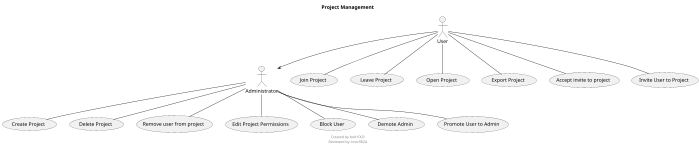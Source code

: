 @startuml

title Project Management
scale 700 width

footer
Created by bolt1003
Reviewed by: brec9824
endfooter

actor User
actor Administrator

User --> Administrator

User -- (Join Project)
User -- (Leave Project)
Administrator -- (Create Project)
User -- (Open Project)
Administrator -- (Delete Project)
User -- (Export Project)
User -- (Accept invite to project)
User -- (Invite User to Project)
Administrator -- (Remove user from project)
Administrator -- (Edit Project Permissions)
Administrator -- (Block User)
Administrator -- (Demote Admin)
Administrator -- (Promote User to Admin)

@enduml